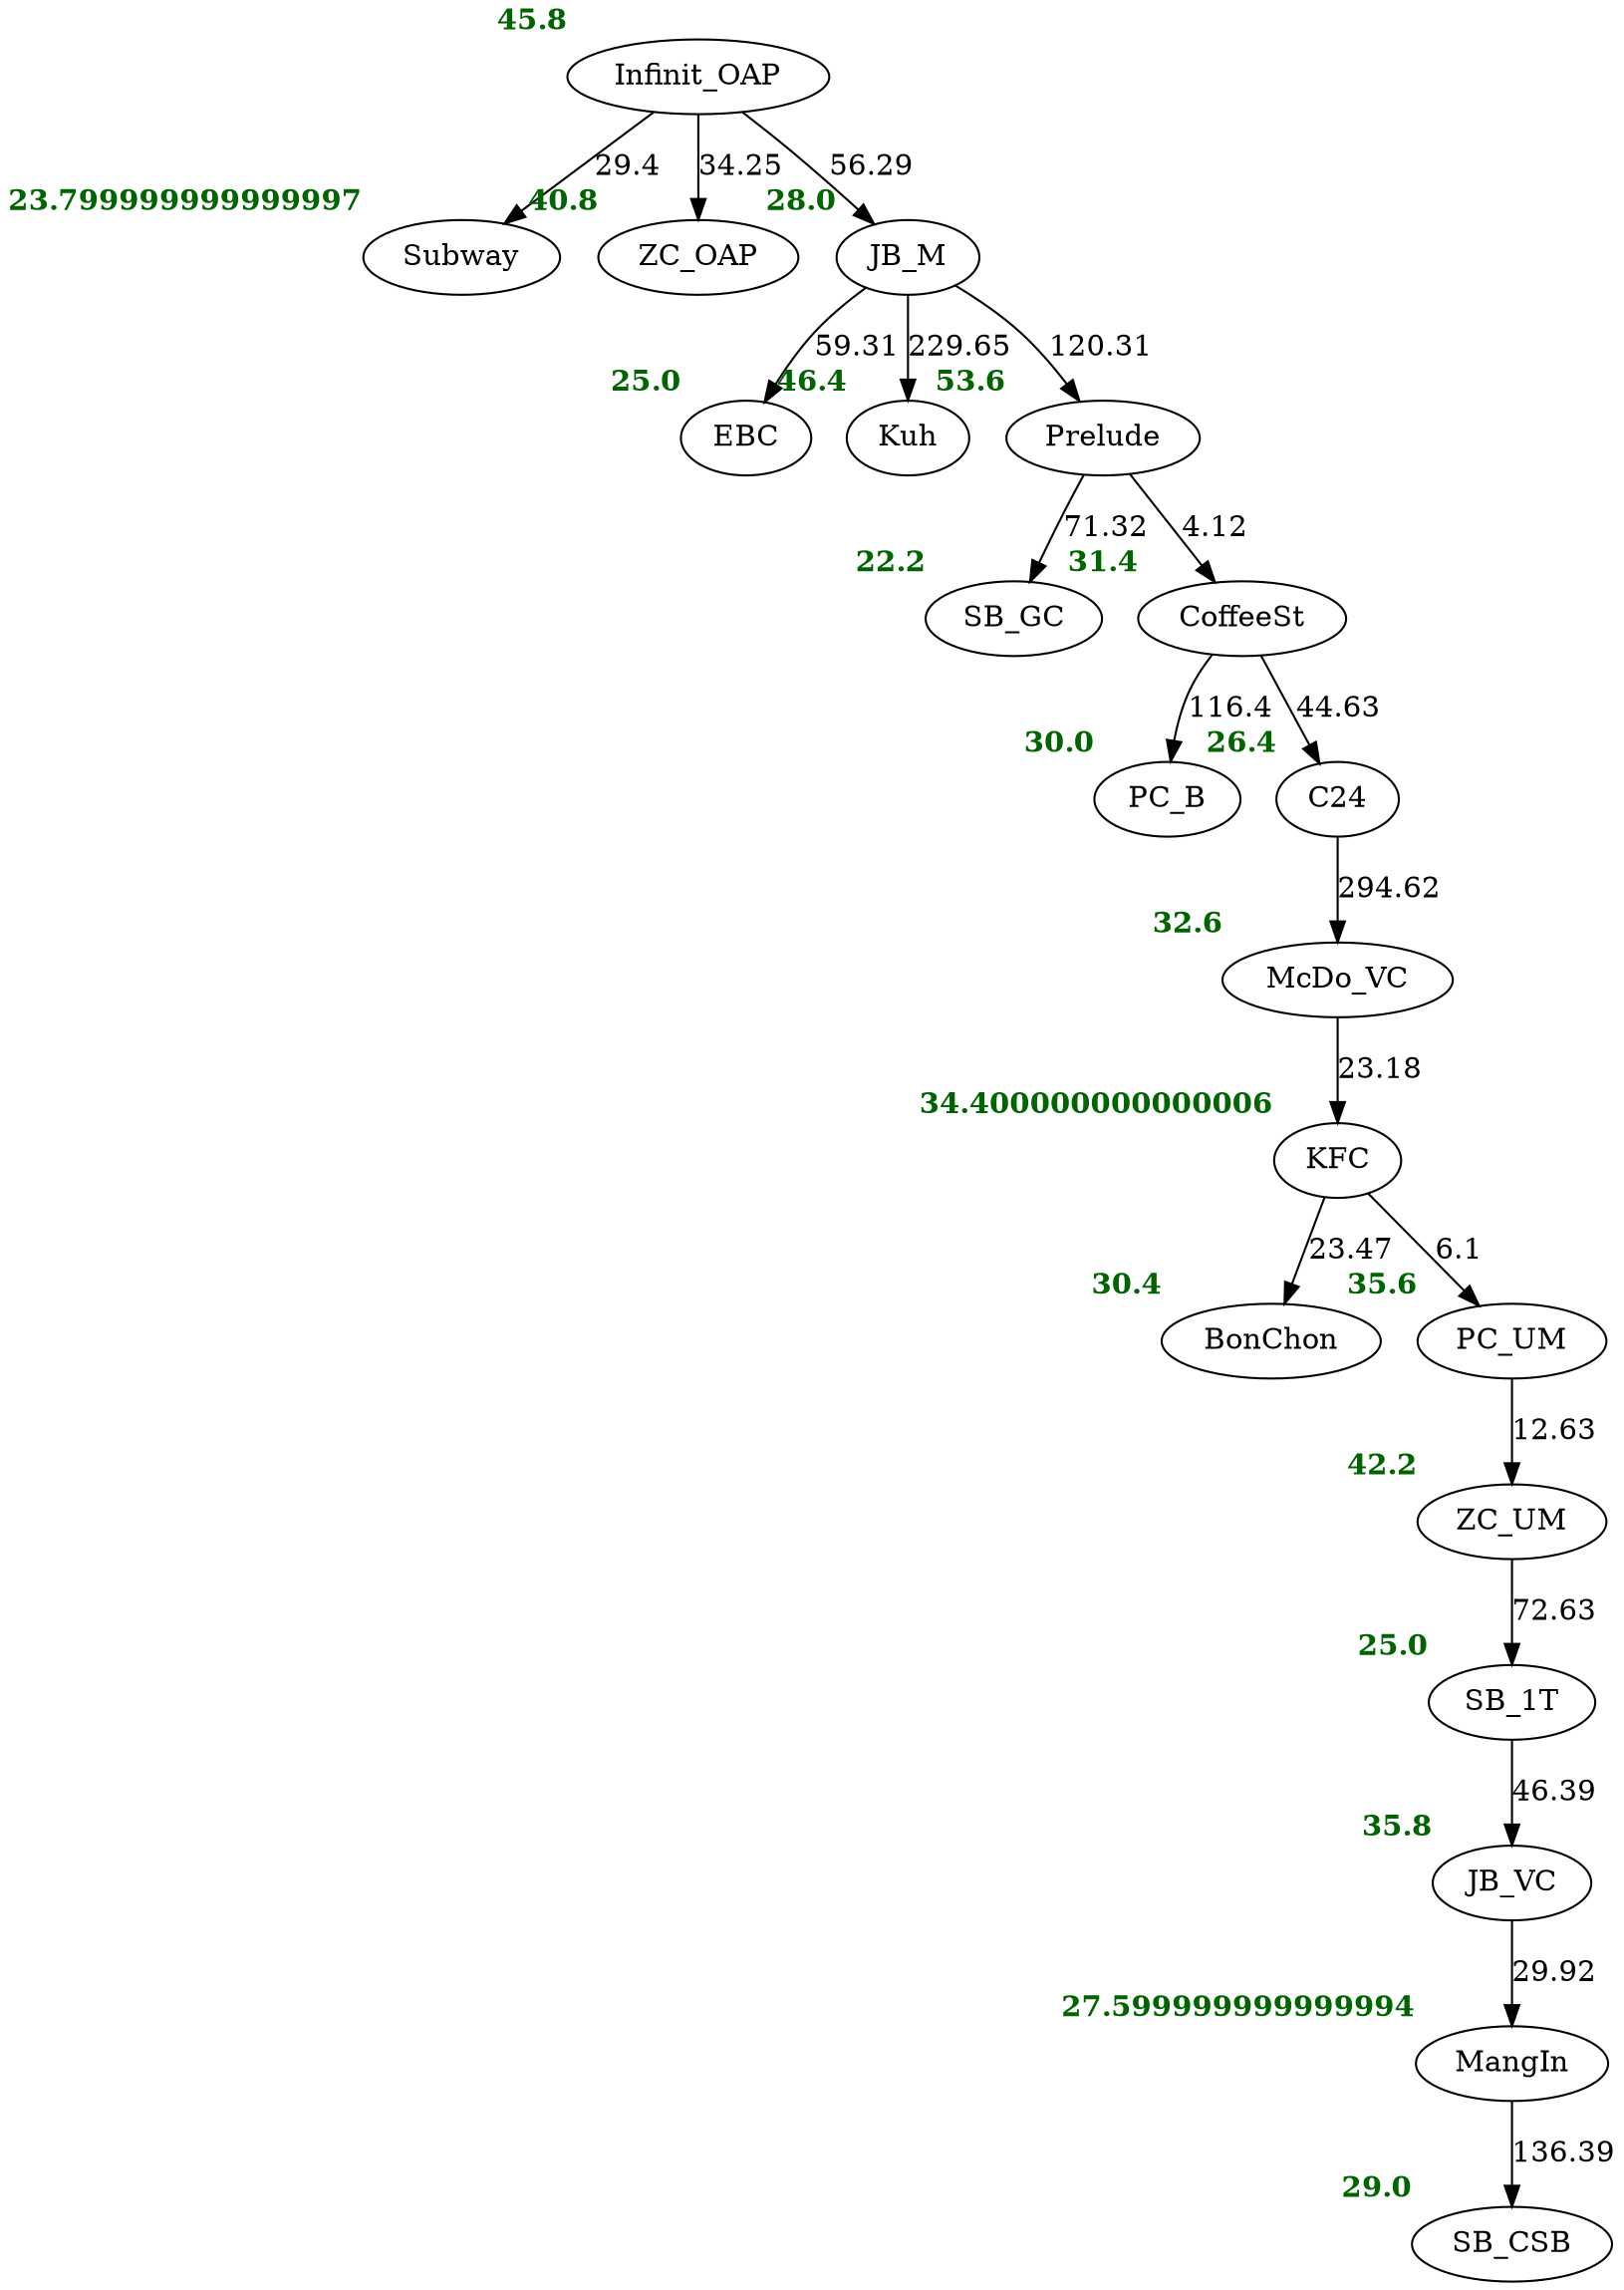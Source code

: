 digraph G {
Infinit_OAP [xlabel=<<font color="darkgreen"><B>45.8</B></font>>];
Subway [xlabel=<<font color="darkgreen"><B>23.799999999999997</B></font>>];
ZC_OAP [xlabel=<<font color="darkgreen"><B>40.8</B></font>>];
JB_M [xlabel=<<font color="darkgreen"><B>28.0</B></font>>];
EBC [xlabel=<<font color="darkgreen"><B>25.0</B></font>>];
Kuh [xlabel=<<font color="darkgreen"><B>46.4</B></font>>];
Prelude [xlabel=<<font color="darkgreen"><B>53.6</B></font>>];
SB_GC [xlabel=<<font color="darkgreen"><B>22.2</B></font>>];
CoffeeSt [xlabel=<<font color="darkgreen"><B>31.4</B></font>>];
PC_B [xlabel=<<font color="darkgreen"><B>30.0</B></font>>];
C24 [xlabel=<<font color="darkgreen"><B>26.4</B></font>>];
McDo_VC [xlabel=<<font color="darkgreen"><B>32.6</B></font>>];
KFC [xlabel=<<font color="darkgreen"><B>34.400000000000006</B></font>>];
BonChon [xlabel=<<font color="darkgreen"><B>30.4</B></font>>];
PC_UM [xlabel=<<font color="darkgreen"><B>35.6</B></font>>];
ZC_UM [xlabel=<<font color="darkgreen"><B>42.2</B></font>>];
SB_1T [xlabel=<<font color="darkgreen"><B>25.0</B></font>>];
JB_VC [xlabel=<<font color="darkgreen"><B>35.8</B></font>>];
MangIn [xlabel=<<font color="darkgreen"><B>27.599999999999994</B></font>>];
SB_CSB [xlabel=<<font color="darkgreen"><B>29.0</B></font>>];
Infinit_OAP -> Subway [label="29.4"];
Infinit_OAP -> ZC_OAP [label="34.25"];
Infinit_OAP -> JB_M [label="56.29"];
JB_M -> EBC [label="59.31"];
JB_M -> Kuh [label="229.65"];
JB_M -> Prelude [label="120.31"];
Prelude -> SB_GC [label="71.32"];
Prelude -> CoffeeSt [label="4.12"];
CoffeeSt -> PC_B [label="116.4"];
CoffeeSt -> C24 [label="44.63"];
C24 -> McDo_VC [label="294.62"];
McDo_VC -> KFC [label="23.18"];
KFC -> BonChon [label="23.47"];
KFC -> PC_UM [label="6.1"];
PC_UM -> ZC_UM [label="12.63"];
ZC_UM -> SB_1T [label="72.63"];
SB_1T -> JB_VC [label="46.39"];
JB_VC -> MangIn [label="29.92"];
MangIn -> SB_CSB [label="136.39"];
}